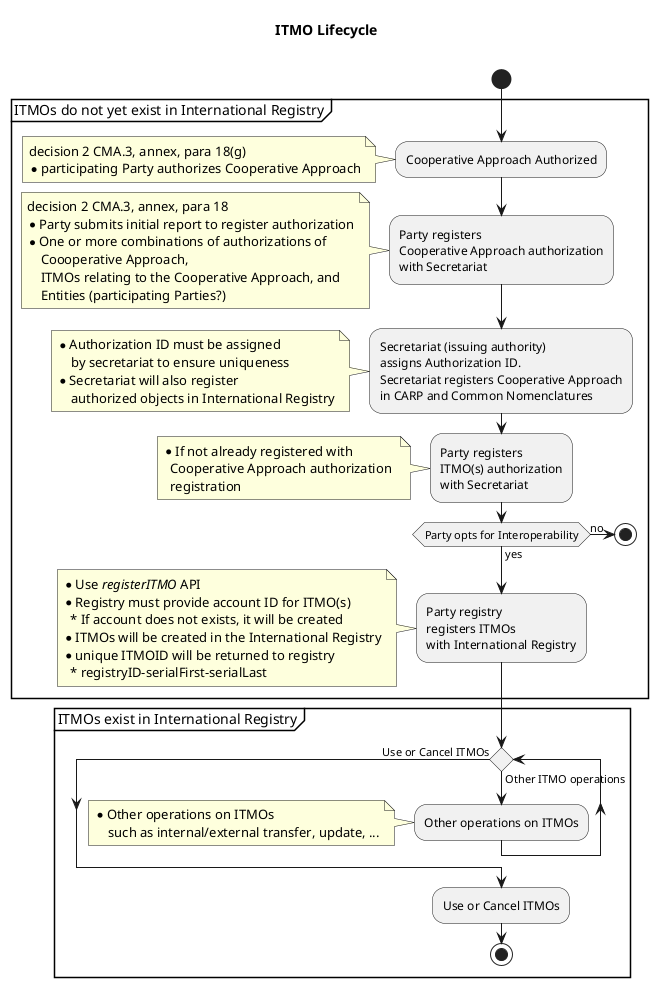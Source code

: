 @startuml

title ITMO Lifecycle \n

start

partition ITMOs do not yet exist in International Registry {
    
    :Cooperative Approach Authorized;
      note left
        decision 2 CMA.3, annex, para 18(g)
        * participating Party authorizes Cooperative Approach
      end note
  
    :Party registers
    Cooperative Approach authorization
    with Secretariat;
      note left
        decision 2 CMA.3, annex, para 18
        * Party submits initial report to register authorization
        * One or more combinations of authorizations of
            Coooperative Approach,
            ITMOs relating to the Cooperative Approach, and
            Entities (participating Parties?)
      end note
  
    :Secretariat (issuing authority)
    assigns Authorization ID.
    Secretariat registers Cooperative Approach
    in CARP and Common Nomenclatures;
      note left
        * Authorization ID must be assigned
            by secretariat to ensure uniqueness
        * Secretariat will also register 
            authorized objects in International Registry
      end note
    
    :Party registers 
    ITMO(s) authorization
    with Secretariat;
    
    note left
        * If not already registered with 
          Cooperative Approach authorization 
          registration
    end note
  
    if (Party opts for Interoperability) then (yes)
  
      :Party registry
      registers ITMOs
      with International Registry;
        note left
        * Use //registerITMO// API
        * Registry must provide account ID for ITMO(s)
          * If account does not exists, it will be created
        * ITMOs will be created in the International Registry
        * unique ITMOID will be returned to registry
          * registryID-serialFirst-serialLast
        end note
      
    else (no)
      stop
    
  endif
}

partition ITMOs exist in International Registry {
    
  while () is (Other ITMO operations)
  
    :Other operations on ITMOs;
      note left
      * Other operations on ITMOs
          such as internal/external transfer, update, ...
      end note
    
  endwhile (Use or Cancel ITMOs)
    :Use or Cancel ITMOs;
    stop

    
}

@enduml
